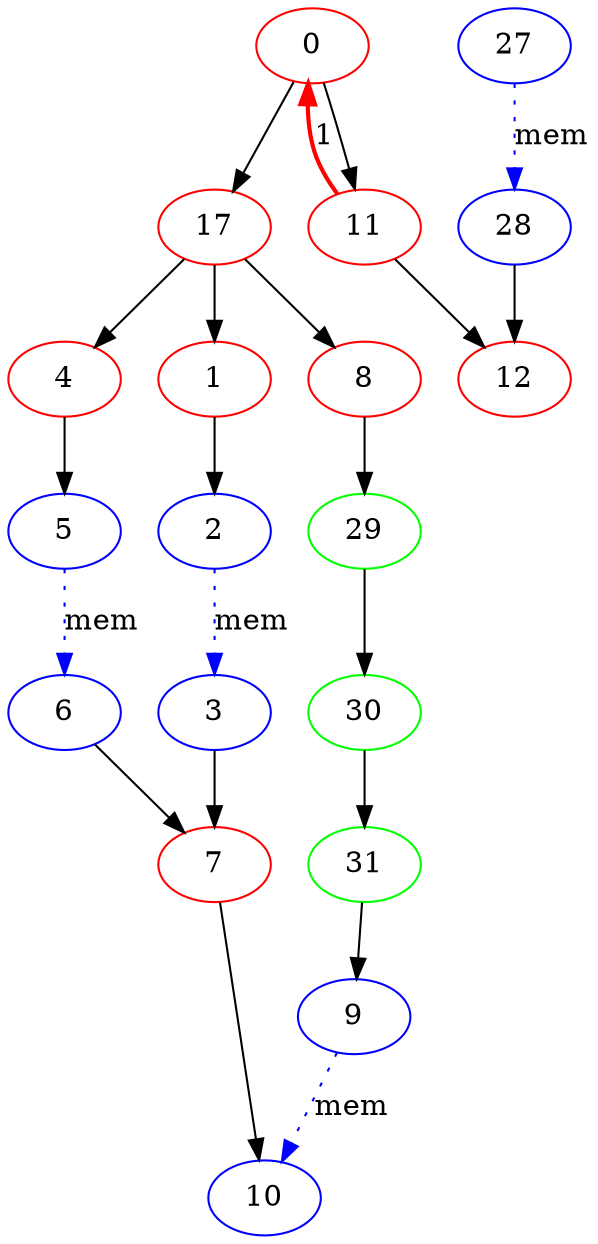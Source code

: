 digraph debug { 
{
0 [color=red ];

1 [color=red ];

2 [color=blue ];

3 [color=blue ];

4 [color=red ];

5 [color=blue ];

6 [color=blue ];

7 [color=red ];

8 [color=red ];

9 [color=blue ];

10 [color=blue ];

11 [color=red ];

12 [color=red ];

17 [color=red ];

27 [color=blue ];

28 [color=blue ];

29 [color=green ];

30 [color=green ];

31 [color=green ];
2 -> 3 [style=dotted, color=blue, label= mem] 
5 -> 6 [style=dotted, color=blue, label= mem] 
9 -> 10 [style=dotted, color=blue, label= mem] 
11 -> 0 [style=bold, color=red, label=1] 
0 -> 17
17 -> 1
1 -> 2
17 -> 4
4 -> 5
6 -> 7
3 -> 7
17 -> 8
7 -> 10
0 -> 11
11 -> 12
27 -> 28 [style=dotted, color=blue, label= mem] 
28 -> 12
8 -> 29
29 -> 30
30 -> 31
31 -> 9

}

}